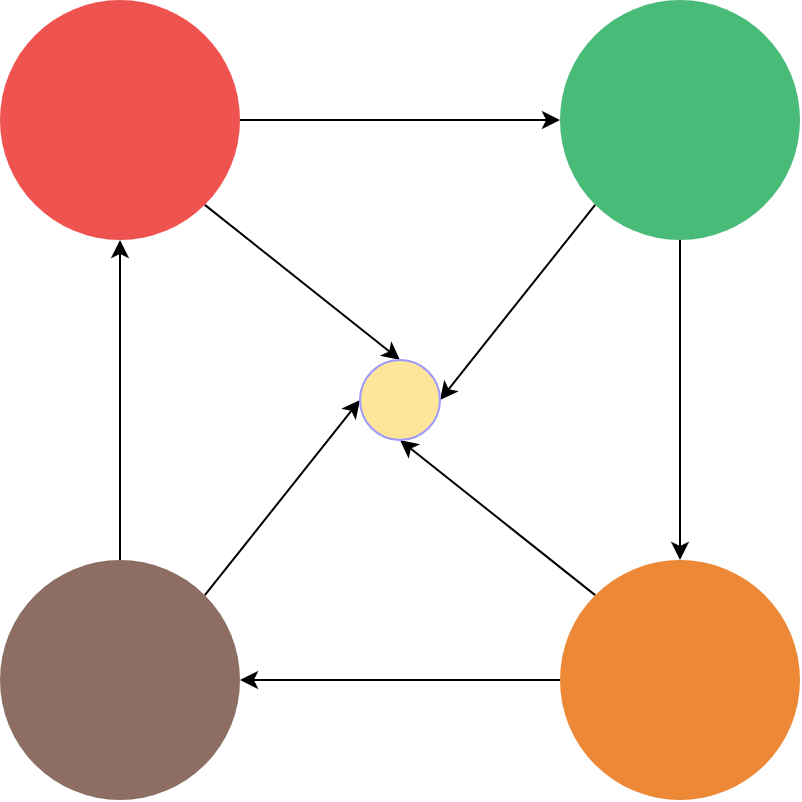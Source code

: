 <mxfile version="16.4.0" type="device"><diagram id="mJwFgrG-49WzmxiUCLpk" name="第 1 页"><mxGraphModel dx="1182" dy="827" grid="1" gridSize="10" guides="1" tooltips="1" connect="1" arrows="1" fold="1" page="1" pageScale="1" pageWidth="827" pageHeight="1169" math="0" shadow="0"><root><mxCell id="0"/><object label="animation" id="2_AVkfz12NTbmc94A9fn-10"><mxCell parent="0"/></object><mxCell id="RGV032RG9M40oy53CY1v-8" style="edgeStyle=orthogonalEdgeStyle;rounded=0;orthogonalLoop=1;jettySize=auto;html=1;entryX=0;entryY=0.5;entryDx=0;entryDy=0;endArrow=classic;endFill=1;" parent="2_AVkfz12NTbmc94A9fn-10" source="RGV032RG9M40oy53CY1v-3" target="RGV032RG9M40oy53CY1v-4" edge="1"><mxGeometry relative="1" as="geometry"/></mxCell><mxCell id="RGV032RG9M40oy53CY1v-16" style="edgeStyle=none;rounded=0;orthogonalLoop=1;jettySize=auto;html=1;exitX=1;exitY=1;exitDx=0;exitDy=0;entryX=0.5;entryY=0;entryDx=0;entryDy=0;endArrow=classic;endFill=1;" parent="2_AVkfz12NTbmc94A9fn-10" source="RGV032RG9M40oy53CY1v-3" target="RGV032RG9M40oy53CY1v-11" edge="1"><mxGeometry relative="1" as="geometry"/></mxCell><mxCell id="RGV032RG9M40oy53CY1v-9" style="edgeStyle=orthogonalEdgeStyle;rounded=0;orthogonalLoop=1;jettySize=auto;html=1;endArrow=classic;endFill=1;" parent="2_AVkfz12NTbmc94A9fn-10" source="RGV032RG9M40oy53CY1v-4" target="RGV032RG9M40oy53CY1v-5" edge="1"><mxGeometry relative="1" as="geometry"/></mxCell><mxCell id="RGV032RG9M40oy53CY1v-17" style="edgeStyle=none;rounded=0;orthogonalLoop=1;jettySize=auto;html=1;exitX=0;exitY=1;exitDx=0;exitDy=0;entryX=1;entryY=0.5;entryDx=0;entryDy=0;endArrow=classic;endFill=1;" parent="2_AVkfz12NTbmc94A9fn-10" source="RGV032RG9M40oy53CY1v-4" target="RGV032RG9M40oy53CY1v-11" edge="1"><mxGeometry relative="1" as="geometry"/></mxCell><mxCell id="RGV032RG9M40oy53CY1v-10" style="edgeStyle=orthogonalEdgeStyle;rounded=0;orthogonalLoop=1;jettySize=auto;html=1;endArrow=classic;endFill=1;" parent="2_AVkfz12NTbmc94A9fn-10" source="RGV032RG9M40oy53CY1v-5" target="RGV032RG9M40oy53CY1v-6" edge="1"><mxGeometry relative="1" as="geometry"/></mxCell><mxCell id="RGV032RG9M40oy53CY1v-14" style="rounded=0;orthogonalLoop=1;jettySize=auto;html=1;exitX=0;exitY=0;exitDx=0;exitDy=0;entryX=0.5;entryY=1;entryDx=0;entryDy=0;endArrow=classic;endFill=1;" parent="2_AVkfz12NTbmc94A9fn-10" source="RGV032RG9M40oy53CY1v-5" target="RGV032RG9M40oy53CY1v-11" edge="1"><mxGeometry relative="1" as="geometry"/></mxCell><mxCell id="RGV032RG9M40oy53CY1v-7" style="edgeStyle=orthogonalEdgeStyle;rounded=0;orthogonalLoop=1;jettySize=auto;html=1;entryX=0.5;entryY=1;entryDx=0;entryDy=0;endArrow=classic;endFill=1;" parent="2_AVkfz12NTbmc94A9fn-10" source="RGV032RG9M40oy53CY1v-6" target="RGV032RG9M40oy53CY1v-3" edge="1"><mxGeometry relative="1" as="geometry"/></mxCell><mxCell id="RGV032RG9M40oy53CY1v-15" style="edgeStyle=none;rounded=0;orthogonalLoop=1;jettySize=auto;html=1;exitX=1;exitY=0;exitDx=0;exitDy=0;entryX=0;entryY=0.5;entryDx=0;entryDy=0;endArrow=classic;endFill=1;" parent="2_AVkfz12NTbmc94A9fn-10" source="RGV032RG9M40oy53CY1v-6" target="RGV032RG9M40oy53CY1v-11" edge="1"><mxGeometry relative="1" as="geometry"/></mxCell><object label="" id="RGV032RG9M40oy53CY1v-11"><mxCell style="ellipse;whiteSpace=wrap;html=1;aspect=fixed;fillColor=#FFE599;strokeColor=#9999FF;" parent="2_AVkfz12NTbmc94A9fn-10" vertex="1"><mxGeometry x="380" y="340" width="40" height="40" as="geometry"/></mxCell></object><object label="" id="RGV032RG9M40oy53CY1v-4"><mxCell style="ellipse;whiteSpace=wrap;html=1;aspect=fixed;fillColor=#48BB78;strokeColor=none;" parent="2_AVkfz12NTbmc94A9fn-10" vertex="1"><mxGeometry x="480" y="160" width="120" height="120" as="geometry"/></mxCell></object><object label="" id="RGV032RG9M40oy53CY1v-5"><mxCell style="ellipse;whiteSpace=wrap;html=1;aspect=fixed;fillColor=#ED8936;strokeColor=none;" parent="2_AVkfz12NTbmc94A9fn-10" vertex="1"><mxGeometry x="480" y="440" width="120" height="120" as="geometry"/></mxCell></object><object label="" id="RGV032RG9M40oy53CY1v-6"><mxCell style="ellipse;whiteSpace=wrap;html=1;aspect=fixed;fillColor=#8D6E63;strokeColor=none;" parent="2_AVkfz12NTbmc94A9fn-10" vertex="1"><mxGeometry x="200" y="440" width="120" height="120" as="geometry"/></mxCell></object><object label="" id="RGV032RG9M40oy53CY1v-3"><mxCell style="ellipse;whiteSpace=wrap;html=1;aspect=fixed;fillColor=#ef5350;strokeColor=none;" parent="2_AVkfz12NTbmc94A9fn-10" vertex="1"><mxGeometry x="200" y="160" width="120" height="120" as="geometry"/></mxCell></object></root></mxGraphModel></diagram></mxfile>